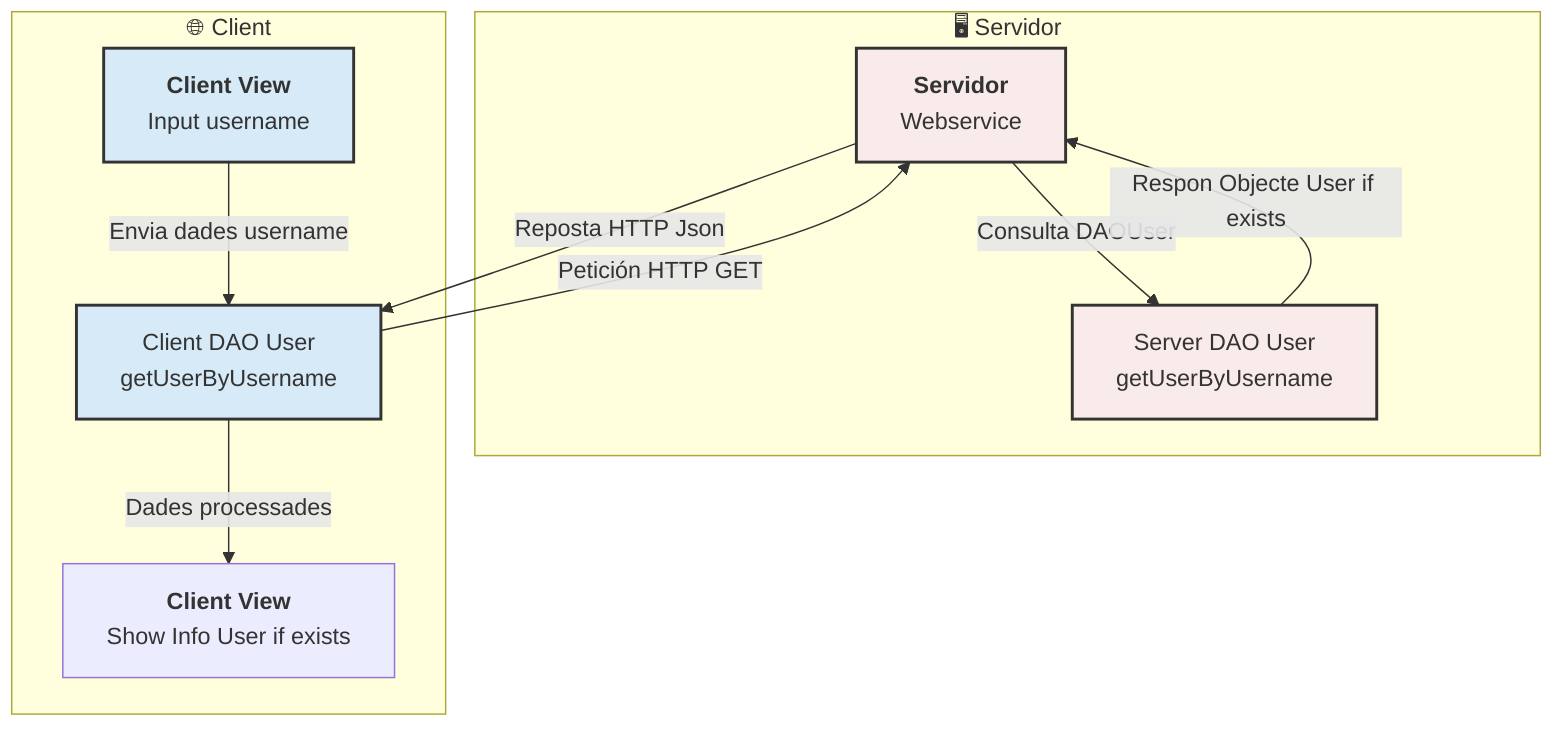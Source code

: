 flowchart TD
    subgraph Server["🖥️ Servidor"]
        C -->|Consulta DAOUser | D[Server DAO User <br> getUserByUsername]
        D -->|Respon Objecte User if exists| C
        
    end
    
    subgraph Client["🌐 Client"]
        A[<b>Client View</b> <br> Input username] -->|Envia dades username| B[Client DAO User<br> getUserByUsername]
        B -->|Petición HTTP  GET | C[<b>Servidor</b> <br> Webservice]
        B -->|Dades processades| F[<b>Client View</b> <br> Show Info User if exists]
        C -->|Reposta HTTP Json | B
    end       


    classDef client fill:#D6EAF8,stroke:#333,stroke-width:2px;
    classDef server fill:#F9EBEA,stroke:#333,stroke-width:2px;

    class A client;
    class B client;
    class C server;
    class D server;